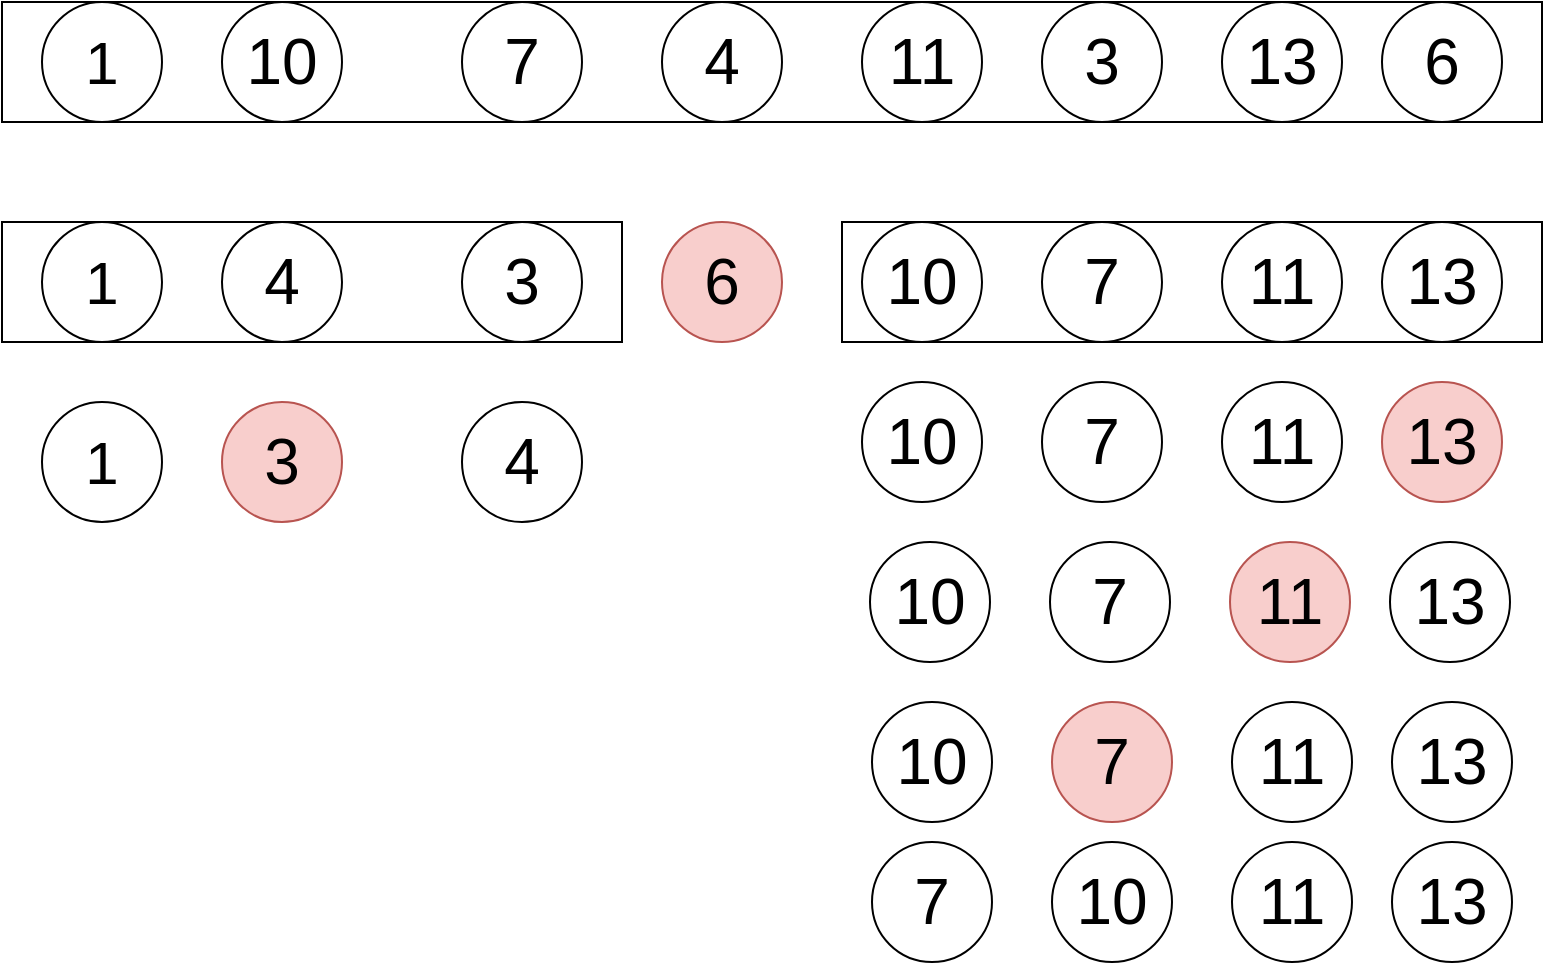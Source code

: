 <mxfile version="15.2.7" type="device"><diagram id="OYd0whc-zd-NSn8ri8f5" name="第 1 页"><mxGraphModel dx="1113" dy="853" grid="1" gridSize="10" guides="1" tooltips="1" connect="1" arrows="1" fold="1" page="1" pageScale="1" pageWidth="1169" pageHeight="1654" math="0" shadow="0"><root><mxCell id="0"/><mxCell id="1" parent="0"/><mxCell id="9x6F1IviAP82F2TD8csl-6" value="" style="rounded=0;whiteSpace=wrap;html=1;" vertex="1" parent="1"><mxGeometry x="190" y="130" width="770" height="60" as="geometry"/></mxCell><mxCell id="9x6F1IviAP82F2TD8csl-5" value="" style="rounded=0;whiteSpace=wrap;html=1;" vertex="1" parent="1"><mxGeometry x="610" y="240" width="350" height="60" as="geometry"/></mxCell><mxCell id="9x6F1IviAP82F2TD8csl-4" value="" style="rounded=0;whiteSpace=wrap;html=1;" vertex="1" parent="1"><mxGeometry x="190" y="240" width="310" height="60" as="geometry"/></mxCell><mxCell id="3dNLzQdADw7o45peZNqL-1" value="1" style="ellipse;whiteSpace=wrap;html=1;aspect=fixed;fontSize=30;" parent="1" vertex="1"><mxGeometry x="210" y="130" width="60" height="60" as="geometry"/></mxCell><mxCell id="3dNLzQdADw7o45peZNqL-2" value="10" style="ellipse;whiteSpace=wrap;html=1;aspect=fixed;fontSize=32;" parent="1" vertex="1"><mxGeometry x="300" y="130" width="60" height="60" as="geometry"/></mxCell><mxCell id="3dNLzQdADw7o45peZNqL-3" value="7" style="ellipse;whiteSpace=wrap;html=1;aspect=fixed;fontSize=32;" parent="1" vertex="1"><mxGeometry x="420" y="130" width="60" height="60" as="geometry"/></mxCell><mxCell id="3dNLzQdADw7o45peZNqL-6" value="4" style="ellipse;whiteSpace=wrap;html=1;aspect=fixed;fontSize=32;" parent="1" vertex="1"><mxGeometry x="520" y="130" width="60" height="60" as="geometry"/></mxCell><mxCell id="3dNLzQdADw7o45peZNqL-7" value="6" style="ellipse;whiteSpace=wrap;html=1;aspect=fixed;fontSize=32;" parent="1" vertex="1"><mxGeometry x="880" y="130" width="60" height="60" as="geometry"/></mxCell><mxCell id="3dNLzQdADw7o45peZNqL-8" value="11" style="ellipse;whiteSpace=wrap;html=1;aspect=fixed;fontSize=32;" parent="1" vertex="1"><mxGeometry x="620" y="130" width="60" height="60" as="geometry"/></mxCell><mxCell id="3dNLzQdADw7o45peZNqL-9" value="3" style="ellipse;whiteSpace=wrap;html=1;aspect=fixed;fontSize=32;" parent="1" vertex="1"><mxGeometry x="710" y="130" width="60" height="60" as="geometry"/></mxCell><mxCell id="3dNLzQdADw7o45peZNqL-10" value="13" style="ellipse;whiteSpace=wrap;html=1;aspect=fixed;fontSize=32;" parent="1" vertex="1"><mxGeometry x="800" y="130" width="60" height="60" as="geometry"/></mxCell><mxCell id="3dNLzQdADw7o45peZNqL-11" value="1" style="ellipse;whiteSpace=wrap;html=1;aspect=fixed;fontSize=30;" parent="1" vertex="1"><mxGeometry x="210" y="240" width="60" height="60" as="geometry"/></mxCell><mxCell id="3dNLzQdADw7o45peZNqL-12" value="10" style="ellipse;whiteSpace=wrap;html=1;aspect=fixed;fontSize=32;" parent="1" vertex="1"><mxGeometry x="620" y="240" width="60" height="60" as="geometry"/></mxCell><mxCell id="3dNLzQdADw7o45peZNqL-13" value="7" style="ellipse;whiteSpace=wrap;html=1;aspect=fixed;fontSize=32;" parent="1" vertex="1"><mxGeometry x="710" y="240" width="60" height="60" as="geometry"/></mxCell><mxCell id="3dNLzQdADw7o45peZNqL-14" value="4" style="ellipse;whiteSpace=wrap;html=1;aspect=fixed;fontSize=32;" parent="1" vertex="1"><mxGeometry x="300" y="240" width="60" height="60" as="geometry"/></mxCell><mxCell id="3dNLzQdADw7o45peZNqL-15" value="6" style="ellipse;whiteSpace=wrap;html=1;aspect=fixed;fontSize=32;fillColor=#f8cecc;strokeColor=#b85450;" parent="1" vertex="1"><mxGeometry x="520" y="240" width="60" height="60" as="geometry"/></mxCell><mxCell id="3dNLzQdADw7o45peZNqL-16" value="11" style="ellipse;whiteSpace=wrap;html=1;aspect=fixed;fontSize=32;" parent="1" vertex="1"><mxGeometry x="800" y="240" width="60" height="60" as="geometry"/></mxCell><mxCell id="3dNLzQdADw7o45peZNqL-17" value="3" style="ellipse;whiteSpace=wrap;html=1;aspect=fixed;fontSize=32;" parent="1" vertex="1"><mxGeometry x="420" y="240" width="60" height="60" as="geometry"/></mxCell><mxCell id="3dNLzQdADw7o45peZNqL-18" value="13" style="ellipse;whiteSpace=wrap;html=1;aspect=fixed;fontSize=32;" parent="1" vertex="1"><mxGeometry x="880" y="240" width="60" height="60" as="geometry"/></mxCell><mxCell id="9x6F1IviAP82F2TD8csl-1" value="1" style="ellipse;whiteSpace=wrap;html=1;aspect=fixed;fontSize=30;" vertex="1" parent="1"><mxGeometry x="210" y="330" width="60" height="60" as="geometry"/></mxCell><mxCell id="9x6F1IviAP82F2TD8csl-2" value="4" style="ellipse;whiteSpace=wrap;html=1;aspect=fixed;fontSize=32;" vertex="1" parent="1"><mxGeometry x="420" y="330" width="60" height="60" as="geometry"/></mxCell><mxCell id="9x6F1IviAP82F2TD8csl-3" value="3" style="ellipse;whiteSpace=wrap;html=1;aspect=fixed;fontSize=32;fillColor=#f8cecc;strokeColor=#b85450;" vertex="1" parent="1"><mxGeometry x="300" y="330" width="60" height="60" as="geometry"/></mxCell><mxCell id="9x6F1IviAP82F2TD8csl-8" value="10" style="ellipse;whiteSpace=wrap;html=1;aspect=fixed;fontSize=32;" vertex="1" parent="1"><mxGeometry x="620" y="320" width="60" height="60" as="geometry"/></mxCell><mxCell id="9x6F1IviAP82F2TD8csl-9" value="7" style="ellipse;whiteSpace=wrap;html=1;aspect=fixed;fontSize=32;" vertex="1" parent="1"><mxGeometry x="710" y="320" width="60" height="60" as="geometry"/></mxCell><mxCell id="9x6F1IviAP82F2TD8csl-10" value="11" style="ellipse;whiteSpace=wrap;html=1;aspect=fixed;fontSize=32;" vertex="1" parent="1"><mxGeometry x="800" y="320" width="60" height="60" as="geometry"/></mxCell><mxCell id="9x6F1IviAP82F2TD8csl-11" value="13" style="ellipse;whiteSpace=wrap;html=1;aspect=fixed;fontSize=32;fillColor=#f8cecc;strokeColor=#b85450;" vertex="1" parent="1"><mxGeometry x="880" y="320" width="60" height="60" as="geometry"/></mxCell><mxCell id="9x6F1IviAP82F2TD8csl-12" value="10" style="ellipse;whiteSpace=wrap;html=1;aspect=fixed;fontSize=32;" vertex="1" parent="1"><mxGeometry x="624" y="400" width="60" height="60" as="geometry"/></mxCell><mxCell id="9x6F1IviAP82F2TD8csl-13" value="7" style="ellipse;whiteSpace=wrap;html=1;aspect=fixed;fontSize=32;" vertex="1" parent="1"><mxGeometry x="714" y="400" width="60" height="60" as="geometry"/></mxCell><mxCell id="9x6F1IviAP82F2TD8csl-14" value="11" style="ellipse;whiteSpace=wrap;html=1;aspect=fixed;fontSize=32;fillColor=#f8cecc;strokeColor=#b85450;" vertex="1" parent="1"><mxGeometry x="804" y="400" width="60" height="60" as="geometry"/></mxCell><mxCell id="9x6F1IviAP82F2TD8csl-15" value="13" style="ellipse;whiteSpace=wrap;html=1;aspect=fixed;fontSize=32;" vertex="1" parent="1"><mxGeometry x="884" y="400" width="60" height="60" as="geometry"/></mxCell><mxCell id="9x6F1IviAP82F2TD8csl-16" value="10" style="ellipse;whiteSpace=wrap;html=1;aspect=fixed;fontSize=32;" vertex="1" parent="1"><mxGeometry x="625" y="480" width="60" height="60" as="geometry"/></mxCell><mxCell id="9x6F1IviAP82F2TD8csl-17" value="7" style="ellipse;whiteSpace=wrap;html=1;aspect=fixed;fontSize=32;fillColor=#f8cecc;strokeColor=#b85450;" vertex="1" parent="1"><mxGeometry x="715" y="480" width="60" height="60" as="geometry"/></mxCell><mxCell id="9x6F1IviAP82F2TD8csl-18" value="11" style="ellipse;whiteSpace=wrap;html=1;aspect=fixed;fontSize=32;" vertex="1" parent="1"><mxGeometry x="805" y="480" width="60" height="60" as="geometry"/></mxCell><mxCell id="9x6F1IviAP82F2TD8csl-19" value="13" style="ellipse;whiteSpace=wrap;html=1;aspect=fixed;fontSize=32;" vertex="1" parent="1"><mxGeometry x="885" y="480" width="60" height="60" as="geometry"/></mxCell><mxCell id="9x6F1IviAP82F2TD8csl-20" value="7" style="ellipse;whiteSpace=wrap;html=1;aspect=fixed;fontSize=32;" vertex="1" parent="1"><mxGeometry x="625" y="550" width="60" height="60" as="geometry"/></mxCell><mxCell id="9x6F1IviAP82F2TD8csl-21" value="10" style="ellipse;whiteSpace=wrap;html=1;aspect=fixed;fontSize=32;" vertex="1" parent="1"><mxGeometry x="715" y="550" width="60" height="60" as="geometry"/></mxCell><mxCell id="9x6F1IviAP82F2TD8csl-22" value="11" style="ellipse;whiteSpace=wrap;html=1;aspect=fixed;fontSize=32;" vertex="1" parent="1"><mxGeometry x="805" y="550" width="60" height="60" as="geometry"/></mxCell><mxCell id="9x6F1IviAP82F2TD8csl-23" value="13" style="ellipse;whiteSpace=wrap;html=1;aspect=fixed;fontSize=32;" vertex="1" parent="1"><mxGeometry x="885" y="550" width="60" height="60" as="geometry"/></mxCell></root></mxGraphModel></diagram></mxfile>